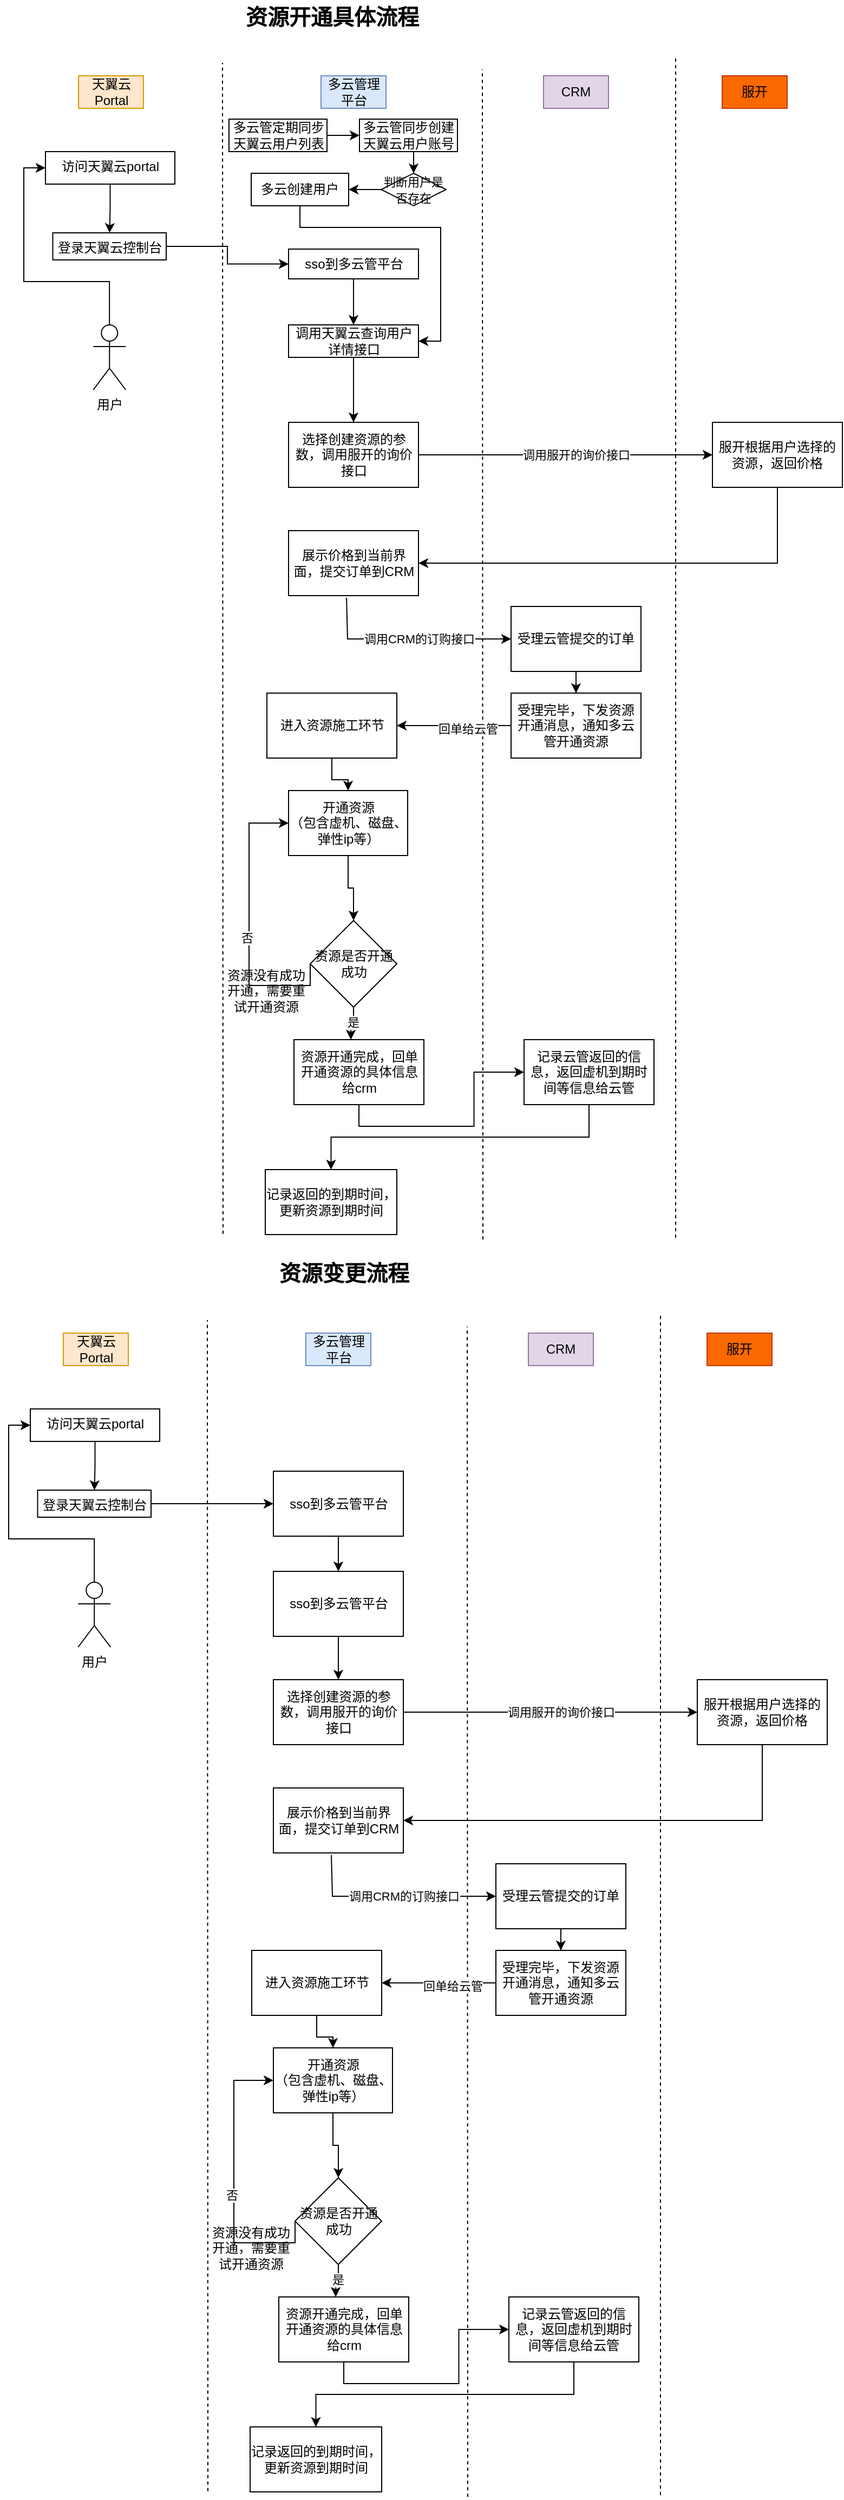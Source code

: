 <mxfile version="16.6.5" type="github">
  <diagram id="rpGUyRY0c6zzdN_JAQHF" name="Page-1">
    <mxGraphModel dx="1234" dy="468" grid="1" gridSize="10" guides="1" tooltips="1" connect="1" arrows="1" fold="1" page="1" pageScale="1" pageWidth="827" pageHeight="1169" math="0" shadow="0">
      <root>
        <mxCell id="0" />
        <mxCell id="1" parent="0" />
        <mxCell id="3JQ_DlPpZyVaK5QD3R42-3" value="" style="endArrow=none;dashed=1;html=1;rounded=0;" parent="1" edge="1">
          <mxGeometry width="50" height="50" relative="1" as="geometry">
            <mxPoint x="234" y="1159.333" as="sourcePoint" />
            <mxPoint x="233.5" y="78" as="targetPoint" />
          </mxGeometry>
        </mxCell>
        <mxCell id="3JQ_DlPpZyVaK5QD3R42-4" value="" style="endArrow=none;dashed=1;html=1;rounded=0;" parent="1" edge="1">
          <mxGeometry width="50" height="50" relative="1" as="geometry">
            <mxPoint x="474" y="1164.667" as="sourcePoint" />
            <mxPoint x="473.5" y="84" as="targetPoint" />
          </mxGeometry>
        </mxCell>
        <mxCell id="3JQ_DlPpZyVaK5QD3R42-6" value="天翼云Portal" style="text;html=1;strokeColor=#d79b00;fillColor=#ffe6cc;align=center;verticalAlign=middle;whiteSpace=wrap;rounded=0;" parent="1" vertex="1">
          <mxGeometry x="100.5" y="90" width="60" height="30" as="geometry" />
        </mxCell>
        <mxCell id="3JQ_DlPpZyVaK5QD3R42-7" value="多云管理平台" style="text;html=1;strokeColor=#6c8ebf;fillColor=#dae8fc;align=center;verticalAlign=middle;whiteSpace=wrap;rounded=0;" parent="1" vertex="1">
          <mxGeometry x="324.5" y="90" width="60" height="30" as="geometry" />
        </mxCell>
        <mxCell id="3JQ_DlPpZyVaK5QD3R42-22" value="&lt;b&gt;&lt;font style=&quot;font-size: 20px&quot;&gt;资源开通具体流程&lt;/font&gt;&lt;/b&gt;" style="text;html=1;strokeColor=none;fillColor=none;align=center;verticalAlign=middle;whiteSpace=wrap;rounded=0;" parent="1" vertex="1">
          <mxGeometry x="239.5" y="20" width="190" height="30" as="geometry" />
        </mxCell>
        <mxCell id="ie3nvuuHlmbkClOvtdQf-4" value="" style="edgeStyle=orthogonalEdgeStyle;rounded=0;orthogonalLoop=1;jettySize=auto;html=1;entryX=0;entryY=0.5;entryDx=0;entryDy=0;" edge="1" parent="1" source="ie3nvuuHlmbkClOvtdQf-1" target="ie3nvuuHlmbkClOvtdQf-3">
          <mxGeometry relative="1" as="geometry">
            <Array as="points">
              <mxPoint x="129" y="280" />
              <mxPoint x="50" y="280" />
              <mxPoint x="50" y="175" />
            </Array>
          </mxGeometry>
        </mxCell>
        <mxCell id="ie3nvuuHlmbkClOvtdQf-1" value="用户" style="shape=umlActor;verticalLabelPosition=bottom;verticalAlign=top;html=1;outlineConnect=0;" vertex="1" parent="1">
          <mxGeometry x="114.13" y="320" width="30" height="60" as="geometry" />
        </mxCell>
        <mxCell id="ie3nvuuHlmbkClOvtdQf-8" value="" style="edgeStyle=orthogonalEdgeStyle;rounded=0;orthogonalLoop=1;jettySize=auto;html=1;" edge="1" parent="1" source="ie3nvuuHlmbkClOvtdQf-3" target="ie3nvuuHlmbkClOvtdQf-7">
          <mxGeometry relative="1" as="geometry" />
        </mxCell>
        <mxCell id="ie3nvuuHlmbkClOvtdQf-3" value="&lt;div&gt;&lt;span&gt;访问天翼云portal&lt;/span&gt;&lt;/div&gt;" style="whiteSpace=wrap;html=1;verticalAlign=top;align=center;" vertex="1" parent="1">
          <mxGeometry x="70" y="160" width="119.5" height="30" as="geometry" />
        </mxCell>
        <mxCell id="ie3nvuuHlmbkClOvtdQf-11" value="" style="edgeStyle=orthogonalEdgeStyle;rounded=0;orthogonalLoop=1;jettySize=auto;html=1;entryX=0;entryY=0.5;entryDx=0;entryDy=0;" edge="1" parent="1" source="ie3nvuuHlmbkClOvtdQf-7" target="ie3nvuuHlmbkClOvtdQf-12">
          <mxGeometry relative="1" as="geometry">
            <mxPoint x="293.5" y="248.3" as="targetPoint" />
          </mxGeometry>
        </mxCell>
        <mxCell id="ie3nvuuHlmbkClOvtdQf-7" value="登录天翼云控制台" style="whiteSpace=wrap;html=1;verticalAlign=top;align=center;" vertex="1" parent="1">
          <mxGeometry x="76.75" y="235" width="104.75" height="25" as="geometry" />
        </mxCell>
        <mxCell id="ie3nvuuHlmbkClOvtdQf-14" value="" style="edgeStyle=orthogonalEdgeStyle;rounded=0;orthogonalLoop=1;jettySize=auto;html=1;" edge="1" parent="1" source="ie3nvuuHlmbkClOvtdQf-12" target="ie3nvuuHlmbkClOvtdQf-13">
          <mxGeometry relative="1" as="geometry" />
        </mxCell>
        <mxCell id="ie3nvuuHlmbkClOvtdQf-12" value="sso到多云管平台" style="rounded=0;whiteSpace=wrap;html=1;" vertex="1" parent="1">
          <mxGeometry x="294.5" y="250" width="120" height="27.5" as="geometry" />
        </mxCell>
        <mxCell id="ie3nvuuHlmbkClOvtdQf-16" value="" style="edgeStyle=orthogonalEdgeStyle;rounded=0;orthogonalLoop=1;jettySize=auto;html=1;" edge="1" parent="1" source="ie3nvuuHlmbkClOvtdQf-13" target="ie3nvuuHlmbkClOvtdQf-15">
          <mxGeometry relative="1" as="geometry" />
        </mxCell>
        <mxCell id="ie3nvuuHlmbkClOvtdQf-13" value="调用天翼云查询用户详情接口" style="rounded=0;whiteSpace=wrap;html=1;" vertex="1" parent="1">
          <mxGeometry x="294.5" y="320" width="120" height="30" as="geometry" />
        </mxCell>
        <mxCell id="ie3nvuuHlmbkClOvtdQf-22" value="" style="edgeStyle=orthogonalEdgeStyle;rounded=0;orthogonalLoop=1;jettySize=auto;html=1;" edge="1" parent="1" source="ie3nvuuHlmbkClOvtdQf-15" target="ie3nvuuHlmbkClOvtdQf-21">
          <mxGeometry relative="1" as="geometry" />
        </mxCell>
        <mxCell id="ie3nvuuHlmbkClOvtdQf-52" value="调用服开的询价接口" style="edgeLabel;html=1;align=center;verticalAlign=middle;resizable=0;points=[];" vertex="1" connectable="0" parent="ie3nvuuHlmbkClOvtdQf-22">
          <mxGeometry x="-0.208" relative="1" as="geometry">
            <mxPoint x="38" as="offset" />
          </mxGeometry>
        </mxCell>
        <mxCell id="ie3nvuuHlmbkClOvtdQf-15" value="选择创建资源的参数，调用服开的询价接口" style="rounded=0;whiteSpace=wrap;html=1;" vertex="1" parent="1">
          <mxGeometry x="294.5" y="410" width="120" height="60" as="geometry" />
        </mxCell>
        <mxCell id="ie3nvuuHlmbkClOvtdQf-17" value="CRM" style="text;html=1;strokeColor=#9673a6;fillColor=#e1d5e7;align=center;verticalAlign=middle;whiteSpace=wrap;rounded=0;" vertex="1" parent="1">
          <mxGeometry x="530" y="90" width="60" height="30" as="geometry" />
        </mxCell>
        <mxCell id="ie3nvuuHlmbkClOvtdQf-18" value="服开" style="text;html=1;strokeColor=#C73500;fillColor=#fa6800;align=center;verticalAlign=middle;whiteSpace=wrap;rounded=0;fontColor=#000000;" vertex="1" parent="1">
          <mxGeometry x="695" y="90" width="60" height="30" as="geometry" />
        </mxCell>
        <mxCell id="ie3nvuuHlmbkClOvtdQf-19" value="" style="endArrow=none;dashed=1;html=1;rounded=0;" edge="1" parent="1">
          <mxGeometry width="50" height="50" relative="1" as="geometry">
            <mxPoint x="652" y="1163" as="sourcePoint" />
            <mxPoint x="652" y="73" as="targetPoint" />
          </mxGeometry>
        </mxCell>
        <mxCell id="ie3nvuuHlmbkClOvtdQf-56" style="edgeStyle=orthogonalEdgeStyle;rounded=0;orthogonalLoop=1;jettySize=auto;html=1;entryX=0;entryY=0.5;entryDx=0;entryDy=0;exitX=0.446;exitY=1.033;exitDx=0;exitDy=0;exitPerimeter=0;" edge="1" parent="1" source="ie3nvuuHlmbkClOvtdQf-20" target="ie3nvuuHlmbkClOvtdQf-24">
          <mxGeometry relative="1" as="geometry">
            <Array as="points">
              <mxPoint x="349" y="610" />
            </Array>
          </mxGeometry>
        </mxCell>
        <mxCell id="ie3nvuuHlmbkClOvtdQf-57" value="调用CRM的订购接口" style="edgeLabel;html=1;align=center;verticalAlign=middle;resizable=0;points=[];" vertex="1" connectable="0" parent="ie3nvuuHlmbkClOvtdQf-56">
          <mxGeometry x="-0.043" y="-2" relative="1" as="geometry">
            <mxPoint x="14" y="-2" as="offset" />
          </mxGeometry>
        </mxCell>
        <mxCell id="ie3nvuuHlmbkClOvtdQf-20" value="展示价格到当前界面，提交订单到CRM" style="rounded=0;whiteSpace=wrap;html=1;" vertex="1" parent="1">
          <mxGeometry x="294.5" y="510" width="120" height="60" as="geometry" />
        </mxCell>
        <mxCell id="ie3nvuuHlmbkClOvtdQf-23" style="edgeStyle=orthogonalEdgeStyle;rounded=0;orthogonalLoop=1;jettySize=auto;html=1;entryX=1;entryY=0.5;entryDx=0;entryDy=0;exitX=0.5;exitY=1;exitDx=0;exitDy=0;" edge="1" parent="1" source="ie3nvuuHlmbkClOvtdQf-21" target="ie3nvuuHlmbkClOvtdQf-20">
          <mxGeometry relative="1" as="geometry" />
        </mxCell>
        <mxCell id="ie3nvuuHlmbkClOvtdQf-21" value="服开根据用户选择的资源，返回价格" style="rounded=0;whiteSpace=wrap;html=1;" vertex="1" parent="1">
          <mxGeometry x="686" y="410" width="120" height="60" as="geometry" />
        </mxCell>
        <mxCell id="ie3nvuuHlmbkClOvtdQf-27" value="" style="edgeStyle=orthogonalEdgeStyle;rounded=0;orthogonalLoop=1;jettySize=auto;html=1;" edge="1" parent="1" source="ie3nvuuHlmbkClOvtdQf-24" target="ie3nvuuHlmbkClOvtdQf-26">
          <mxGeometry relative="1" as="geometry" />
        </mxCell>
        <mxCell id="ie3nvuuHlmbkClOvtdQf-24" value="受理云管提交的订单" style="rounded=0;whiteSpace=wrap;html=1;" vertex="1" parent="1">
          <mxGeometry x="500" y="580" width="120" height="60" as="geometry" />
        </mxCell>
        <mxCell id="ie3nvuuHlmbkClOvtdQf-29" style="edgeStyle=orthogonalEdgeStyle;rounded=0;orthogonalLoop=1;jettySize=auto;html=1;entryX=1;entryY=0.5;entryDx=0;entryDy=0;" edge="1" parent="1" source="ie3nvuuHlmbkClOvtdQf-26" target="ie3nvuuHlmbkClOvtdQf-28">
          <mxGeometry relative="1" as="geometry" />
        </mxCell>
        <mxCell id="ie3nvuuHlmbkClOvtdQf-58" value="回单给云管" style="edgeLabel;html=1;align=center;verticalAlign=middle;resizable=0;points=[];" vertex="1" connectable="0" parent="ie3nvuuHlmbkClOvtdQf-29">
          <mxGeometry x="-0.228" y="3" relative="1" as="geometry">
            <mxPoint as="offset" />
          </mxGeometry>
        </mxCell>
        <mxCell id="ie3nvuuHlmbkClOvtdQf-26" value="受理完毕，下发资源开通消息，通知多云管开通资源" style="rounded=0;whiteSpace=wrap;html=1;" vertex="1" parent="1">
          <mxGeometry x="500" y="660" width="120" height="60" as="geometry" />
        </mxCell>
        <mxCell id="ie3nvuuHlmbkClOvtdQf-38" style="edgeStyle=orthogonalEdgeStyle;rounded=0;orthogonalLoop=1;jettySize=auto;html=1;entryX=0.5;entryY=0;entryDx=0;entryDy=0;" edge="1" parent="1" source="ie3nvuuHlmbkClOvtdQf-28" target="ie3nvuuHlmbkClOvtdQf-30">
          <mxGeometry relative="1" as="geometry" />
        </mxCell>
        <mxCell id="ie3nvuuHlmbkClOvtdQf-28" value="进入资源施工环节" style="rounded=0;whiteSpace=wrap;html=1;" vertex="1" parent="1">
          <mxGeometry x="274.5" y="660" width="120" height="60" as="geometry" />
        </mxCell>
        <mxCell id="ie3nvuuHlmbkClOvtdQf-37" style="edgeStyle=orthogonalEdgeStyle;rounded=0;orthogonalLoop=1;jettySize=auto;html=1;entryX=0.5;entryY=0;entryDx=0;entryDy=0;" edge="1" parent="1" source="ie3nvuuHlmbkClOvtdQf-30" target="ie3nvuuHlmbkClOvtdQf-33">
          <mxGeometry relative="1" as="geometry" />
        </mxCell>
        <mxCell id="ie3nvuuHlmbkClOvtdQf-30" value="开通资源&lt;br&gt;（包含虚机、磁盘、弹性ip等）" style="rounded=0;whiteSpace=wrap;html=1;" vertex="1" parent="1">
          <mxGeometry x="294.5" y="750" width="110" height="60" as="geometry" />
        </mxCell>
        <mxCell id="ie3nvuuHlmbkClOvtdQf-48" value="" style="edgeStyle=orthogonalEdgeStyle;rounded=0;orthogonalLoop=1;jettySize=auto;html=1;exitX=0.5;exitY=1;exitDx=0;exitDy=0;" edge="1" parent="1" source="ie3nvuuHlmbkClOvtdQf-32" target="ie3nvuuHlmbkClOvtdQf-47">
          <mxGeometry relative="1" as="geometry" />
        </mxCell>
        <mxCell id="ie3nvuuHlmbkClOvtdQf-32" value="资源开通完成，回单开通资源的具体信息&lt;br&gt;给crm" style="rounded=0;whiteSpace=wrap;html=1;" vertex="1" parent="1">
          <mxGeometry x="299.5" y="980" width="120" height="60" as="geometry" />
        </mxCell>
        <mxCell id="ie3nvuuHlmbkClOvtdQf-39" style="edgeStyle=orthogonalEdgeStyle;rounded=0;orthogonalLoop=1;jettySize=auto;html=1;entryX=0.438;entryY=0;entryDx=0;entryDy=0;entryPerimeter=0;" edge="1" parent="1" source="ie3nvuuHlmbkClOvtdQf-33" target="ie3nvuuHlmbkClOvtdQf-32">
          <mxGeometry relative="1" as="geometry" />
        </mxCell>
        <mxCell id="ie3nvuuHlmbkClOvtdQf-42" value="是" style="edgeLabel;html=1;align=center;verticalAlign=middle;resizable=0;points=[];" vertex="1" connectable="0" parent="ie3nvuuHlmbkClOvtdQf-39">
          <mxGeometry x="-0.121" y="-1" relative="1" as="geometry">
            <mxPoint as="offset" />
          </mxGeometry>
        </mxCell>
        <mxCell id="ie3nvuuHlmbkClOvtdQf-43" style="edgeStyle=orthogonalEdgeStyle;rounded=0;orthogonalLoop=1;jettySize=auto;html=1;exitX=0;exitY=0.5;exitDx=0;exitDy=0;entryX=0;entryY=0.5;entryDx=0;entryDy=0;" edge="1" parent="1" source="ie3nvuuHlmbkClOvtdQf-33" target="ie3nvuuHlmbkClOvtdQf-30">
          <mxGeometry relative="1" as="geometry">
            <mxPoint x="270" y="780" as="targetPoint" />
            <Array as="points">
              <mxPoint x="258" y="930" />
              <mxPoint x="258" y="780" />
            </Array>
          </mxGeometry>
        </mxCell>
        <mxCell id="ie3nvuuHlmbkClOvtdQf-44" value="否" style="edgeLabel;html=1;align=center;verticalAlign=middle;resizable=0;points=[];" vertex="1" connectable="0" parent="ie3nvuuHlmbkClOvtdQf-43">
          <mxGeometry x="-0.072" y="2" relative="1" as="geometry">
            <mxPoint y="1" as="offset" />
          </mxGeometry>
        </mxCell>
        <mxCell id="ie3nvuuHlmbkClOvtdQf-33" value="资源是否开通成功" style="rhombus;whiteSpace=wrap;html=1;" vertex="1" parent="1">
          <mxGeometry x="314.5" y="870" width="80" height="80" as="geometry" />
        </mxCell>
        <mxCell id="ie3nvuuHlmbkClOvtdQf-45" value="资源没有成功开通，需要重试开通资源" style="text;html=1;strokeColor=none;fillColor=none;align=center;verticalAlign=middle;whiteSpace=wrap;rounded=0;" vertex="1" parent="1">
          <mxGeometry x="232.5" y="920" width="82" height="30" as="geometry" />
        </mxCell>
        <mxCell id="ie3nvuuHlmbkClOvtdQf-51" value="" style="edgeStyle=orthogonalEdgeStyle;rounded=0;orthogonalLoop=1;jettySize=auto;html=1;exitX=0.5;exitY=1;exitDx=0;exitDy=0;" edge="1" parent="1" source="ie3nvuuHlmbkClOvtdQf-47" target="ie3nvuuHlmbkClOvtdQf-50">
          <mxGeometry relative="1" as="geometry" />
        </mxCell>
        <mxCell id="ie3nvuuHlmbkClOvtdQf-47" value="记录云管返回的信息，返回虚机到期时间等信息给云管" style="rounded=0;whiteSpace=wrap;html=1;" vertex="1" parent="1">
          <mxGeometry x="512" y="980" width="120" height="60" as="geometry" />
        </mxCell>
        <mxCell id="ie3nvuuHlmbkClOvtdQf-50" value="记录返回的到期时间，更新资源到期时间" style="rounded=0;whiteSpace=wrap;html=1;" vertex="1" parent="1">
          <mxGeometry x="273" y="1100" width="121.5" height="60" as="geometry" />
        </mxCell>
        <mxCell id="ie3nvuuHlmbkClOvtdQf-69" value="" style="endArrow=none;dashed=1;html=1;rounded=0;" edge="1" parent="1">
          <mxGeometry width="50" height="50" relative="1" as="geometry">
            <mxPoint x="220" y="2320.333" as="sourcePoint" />
            <mxPoint x="219.5" y="1239" as="targetPoint" />
          </mxGeometry>
        </mxCell>
        <mxCell id="ie3nvuuHlmbkClOvtdQf-70" value="" style="endArrow=none;dashed=1;html=1;rounded=0;" edge="1" parent="1">
          <mxGeometry width="50" height="50" relative="1" as="geometry">
            <mxPoint x="460" y="2325.667" as="sourcePoint" />
            <mxPoint x="459.5" y="1245" as="targetPoint" />
          </mxGeometry>
        </mxCell>
        <mxCell id="ie3nvuuHlmbkClOvtdQf-71" value="天翼云Portal" style="text;html=1;strokeColor=#d79b00;fillColor=#ffe6cc;align=center;verticalAlign=middle;whiteSpace=wrap;rounded=0;" vertex="1" parent="1">
          <mxGeometry x="86.5" y="1251" width="60" height="30" as="geometry" />
        </mxCell>
        <mxCell id="ie3nvuuHlmbkClOvtdQf-72" value="多云管理平台" style="text;html=1;strokeColor=#6c8ebf;fillColor=#dae8fc;align=center;verticalAlign=middle;whiteSpace=wrap;rounded=0;" vertex="1" parent="1">
          <mxGeometry x="310.5" y="1251" width="60" height="30" as="geometry" />
        </mxCell>
        <mxCell id="ie3nvuuHlmbkClOvtdQf-73" value="&lt;b&gt;&lt;font style=&quot;font-size: 20px&quot;&gt;资源变更流程&lt;/font&gt;&lt;/b&gt;" style="text;html=1;strokeColor=none;fillColor=none;align=center;verticalAlign=middle;whiteSpace=wrap;rounded=0;" vertex="1" parent="1">
          <mxGeometry x="250.5" y="1180" width="190" height="30" as="geometry" />
        </mxCell>
        <mxCell id="ie3nvuuHlmbkClOvtdQf-74" value="" style="edgeStyle=orthogonalEdgeStyle;rounded=0;orthogonalLoop=1;jettySize=auto;html=1;entryX=0;entryY=0.5;entryDx=0;entryDy=0;" edge="1" parent="1" source="ie3nvuuHlmbkClOvtdQf-75" target="ie3nvuuHlmbkClOvtdQf-77">
          <mxGeometry relative="1" as="geometry">
            <Array as="points">
              <mxPoint x="115" y="1441" />
              <mxPoint x="36" y="1441" />
              <mxPoint x="36" y="1336" />
            </Array>
          </mxGeometry>
        </mxCell>
        <mxCell id="ie3nvuuHlmbkClOvtdQf-75" value="用户" style="shape=umlActor;verticalLabelPosition=bottom;verticalAlign=top;html=1;outlineConnect=0;" vertex="1" parent="1">
          <mxGeometry x="100.13" y="1481" width="30" height="60" as="geometry" />
        </mxCell>
        <mxCell id="ie3nvuuHlmbkClOvtdQf-76" value="" style="edgeStyle=orthogonalEdgeStyle;rounded=0;orthogonalLoop=1;jettySize=auto;html=1;" edge="1" parent="1" source="ie3nvuuHlmbkClOvtdQf-77" target="ie3nvuuHlmbkClOvtdQf-79">
          <mxGeometry relative="1" as="geometry" />
        </mxCell>
        <mxCell id="ie3nvuuHlmbkClOvtdQf-77" value="&lt;div&gt;&lt;span&gt;访问天翼云portal&lt;/span&gt;&lt;/div&gt;" style="whiteSpace=wrap;html=1;verticalAlign=top;align=center;" vertex="1" parent="1">
          <mxGeometry x="56" y="1321" width="119.5" height="30" as="geometry" />
        </mxCell>
        <mxCell id="ie3nvuuHlmbkClOvtdQf-78" value="" style="edgeStyle=orthogonalEdgeStyle;rounded=0;orthogonalLoop=1;jettySize=auto;html=1;entryX=0;entryY=0.5;entryDx=0;entryDy=0;" edge="1" parent="1" source="ie3nvuuHlmbkClOvtdQf-79" target="ie3nvuuHlmbkClOvtdQf-81">
          <mxGeometry relative="1" as="geometry">
            <mxPoint x="279.5" y="1409.3" as="targetPoint" />
          </mxGeometry>
        </mxCell>
        <mxCell id="ie3nvuuHlmbkClOvtdQf-79" value="登录天翼云控制台" style="whiteSpace=wrap;html=1;verticalAlign=top;align=center;" vertex="1" parent="1">
          <mxGeometry x="62.75" y="1396" width="104.75" height="25" as="geometry" />
        </mxCell>
        <mxCell id="ie3nvuuHlmbkClOvtdQf-80" value="" style="edgeStyle=orthogonalEdgeStyle;rounded=0;orthogonalLoop=1;jettySize=auto;html=1;" edge="1" parent="1" source="ie3nvuuHlmbkClOvtdQf-81" target="ie3nvuuHlmbkClOvtdQf-83">
          <mxGeometry relative="1" as="geometry" />
        </mxCell>
        <mxCell id="ie3nvuuHlmbkClOvtdQf-81" value="sso到多云管平台" style="rounded=0;whiteSpace=wrap;html=1;" vertex="1" parent="1">
          <mxGeometry x="280.5" y="1378.5" width="120" height="60" as="geometry" />
        </mxCell>
        <mxCell id="ie3nvuuHlmbkClOvtdQf-82" value="" style="edgeStyle=orthogonalEdgeStyle;rounded=0;orthogonalLoop=1;jettySize=auto;html=1;" edge="1" parent="1" source="ie3nvuuHlmbkClOvtdQf-83" target="ie3nvuuHlmbkClOvtdQf-86">
          <mxGeometry relative="1" as="geometry" />
        </mxCell>
        <mxCell id="ie3nvuuHlmbkClOvtdQf-83" value="sso到多云管平台" style="rounded=0;whiteSpace=wrap;html=1;" vertex="1" parent="1">
          <mxGeometry x="280.5" y="1471" width="120" height="60" as="geometry" />
        </mxCell>
        <mxCell id="ie3nvuuHlmbkClOvtdQf-84" value="" style="edgeStyle=orthogonalEdgeStyle;rounded=0;orthogonalLoop=1;jettySize=auto;html=1;" edge="1" parent="1" source="ie3nvuuHlmbkClOvtdQf-86" target="ie3nvuuHlmbkClOvtdQf-94">
          <mxGeometry relative="1" as="geometry" />
        </mxCell>
        <mxCell id="ie3nvuuHlmbkClOvtdQf-85" value="调用服开的询价接口" style="edgeLabel;html=1;align=center;verticalAlign=middle;resizable=0;points=[];" vertex="1" connectable="0" parent="ie3nvuuHlmbkClOvtdQf-84">
          <mxGeometry x="-0.208" relative="1" as="geometry">
            <mxPoint x="38" as="offset" />
          </mxGeometry>
        </mxCell>
        <mxCell id="ie3nvuuHlmbkClOvtdQf-86" value="选择创建资源的参数，调用服开的询价接口" style="rounded=0;whiteSpace=wrap;html=1;" vertex="1" parent="1">
          <mxGeometry x="280.5" y="1571" width="120" height="60" as="geometry" />
        </mxCell>
        <mxCell id="ie3nvuuHlmbkClOvtdQf-87" value="CRM" style="text;html=1;strokeColor=#9673a6;fillColor=#e1d5e7;align=center;verticalAlign=middle;whiteSpace=wrap;rounded=0;" vertex="1" parent="1">
          <mxGeometry x="516" y="1251" width="60" height="30" as="geometry" />
        </mxCell>
        <mxCell id="ie3nvuuHlmbkClOvtdQf-88" value="服开" style="text;html=1;strokeColor=#C73500;fillColor=#fa6800;align=center;verticalAlign=middle;whiteSpace=wrap;rounded=0;fontColor=#000000;" vertex="1" parent="1">
          <mxGeometry x="681" y="1251" width="60" height="30" as="geometry" />
        </mxCell>
        <mxCell id="ie3nvuuHlmbkClOvtdQf-89" value="" style="endArrow=none;dashed=1;html=1;rounded=0;" edge="1" parent="1">
          <mxGeometry width="50" height="50" relative="1" as="geometry">
            <mxPoint x="638" y="2324" as="sourcePoint" />
            <mxPoint x="638" y="1234" as="targetPoint" />
          </mxGeometry>
        </mxCell>
        <mxCell id="ie3nvuuHlmbkClOvtdQf-90" style="edgeStyle=orthogonalEdgeStyle;rounded=0;orthogonalLoop=1;jettySize=auto;html=1;entryX=0;entryY=0.5;entryDx=0;entryDy=0;exitX=0.446;exitY=1.033;exitDx=0;exitDy=0;exitPerimeter=0;" edge="1" parent="1" source="ie3nvuuHlmbkClOvtdQf-92" target="ie3nvuuHlmbkClOvtdQf-96">
          <mxGeometry relative="1" as="geometry">
            <Array as="points">
              <mxPoint x="335" y="1771" />
            </Array>
          </mxGeometry>
        </mxCell>
        <mxCell id="ie3nvuuHlmbkClOvtdQf-91" value="调用CRM的订购接口" style="edgeLabel;html=1;align=center;verticalAlign=middle;resizable=0;points=[];" vertex="1" connectable="0" parent="ie3nvuuHlmbkClOvtdQf-90">
          <mxGeometry x="-0.043" y="-2" relative="1" as="geometry">
            <mxPoint x="14" y="-2" as="offset" />
          </mxGeometry>
        </mxCell>
        <mxCell id="ie3nvuuHlmbkClOvtdQf-92" value="展示价格到当前界面，提交订单到CRM" style="rounded=0;whiteSpace=wrap;html=1;" vertex="1" parent="1">
          <mxGeometry x="280.5" y="1671" width="120" height="60" as="geometry" />
        </mxCell>
        <mxCell id="ie3nvuuHlmbkClOvtdQf-93" style="edgeStyle=orthogonalEdgeStyle;rounded=0;orthogonalLoop=1;jettySize=auto;html=1;entryX=1;entryY=0.5;entryDx=0;entryDy=0;exitX=0.5;exitY=1;exitDx=0;exitDy=0;" edge="1" parent="1" source="ie3nvuuHlmbkClOvtdQf-94" target="ie3nvuuHlmbkClOvtdQf-92">
          <mxGeometry relative="1" as="geometry" />
        </mxCell>
        <mxCell id="ie3nvuuHlmbkClOvtdQf-94" value="服开根据用户选择的资源，返回价格" style="rounded=0;whiteSpace=wrap;html=1;" vertex="1" parent="1">
          <mxGeometry x="672" y="1571" width="120" height="60" as="geometry" />
        </mxCell>
        <mxCell id="ie3nvuuHlmbkClOvtdQf-95" value="" style="edgeStyle=orthogonalEdgeStyle;rounded=0;orthogonalLoop=1;jettySize=auto;html=1;" edge="1" parent="1" source="ie3nvuuHlmbkClOvtdQf-96" target="ie3nvuuHlmbkClOvtdQf-99">
          <mxGeometry relative="1" as="geometry" />
        </mxCell>
        <mxCell id="ie3nvuuHlmbkClOvtdQf-96" value="受理云管提交的订单" style="rounded=0;whiteSpace=wrap;html=1;" vertex="1" parent="1">
          <mxGeometry x="486" y="1741" width="120" height="60" as="geometry" />
        </mxCell>
        <mxCell id="ie3nvuuHlmbkClOvtdQf-97" style="edgeStyle=orthogonalEdgeStyle;rounded=0;orthogonalLoop=1;jettySize=auto;html=1;entryX=1;entryY=0.5;entryDx=0;entryDy=0;" edge="1" parent="1" source="ie3nvuuHlmbkClOvtdQf-99" target="ie3nvuuHlmbkClOvtdQf-101">
          <mxGeometry relative="1" as="geometry" />
        </mxCell>
        <mxCell id="ie3nvuuHlmbkClOvtdQf-98" value="回单给云管" style="edgeLabel;html=1;align=center;verticalAlign=middle;resizable=0;points=[];" vertex="1" connectable="0" parent="ie3nvuuHlmbkClOvtdQf-97">
          <mxGeometry x="-0.228" y="3" relative="1" as="geometry">
            <mxPoint as="offset" />
          </mxGeometry>
        </mxCell>
        <mxCell id="ie3nvuuHlmbkClOvtdQf-99" value="受理完毕，下发资源开通消息，通知多云管开通资源" style="rounded=0;whiteSpace=wrap;html=1;" vertex="1" parent="1">
          <mxGeometry x="486" y="1821" width="120" height="60" as="geometry" />
        </mxCell>
        <mxCell id="ie3nvuuHlmbkClOvtdQf-100" style="edgeStyle=orthogonalEdgeStyle;rounded=0;orthogonalLoop=1;jettySize=auto;html=1;entryX=0.5;entryY=0;entryDx=0;entryDy=0;" edge="1" parent="1" source="ie3nvuuHlmbkClOvtdQf-101" target="ie3nvuuHlmbkClOvtdQf-103">
          <mxGeometry relative="1" as="geometry" />
        </mxCell>
        <mxCell id="ie3nvuuHlmbkClOvtdQf-101" value="进入资源施工环节" style="rounded=0;whiteSpace=wrap;html=1;" vertex="1" parent="1">
          <mxGeometry x="260.5" y="1821" width="120" height="60" as="geometry" />
        </mxCell>
        <mxCell id="ie3nvuuHlmbkClOvtdQf-102" style="edgeStyle=orthogonalEdgeStyle;rounded=0;orthogonalLoop=1;jettySize=auto;html=1;entryX=0.5;entryY=0;entryDx=0;entryDy=0;" edge="1" parent="1" source="ie3nvuuHlmbkClOvtdQf-103" target="ie3nvuuHlmbkClOvtdQf-110">
          <mxGeometry relative="1" as="geometry" />
        </mxCell>
        <mxCell id="ie3nvuuHlmbkClOvtdQf-103" value="开通资源&lt;br&gt;（包含虚机、磁盘、弹性ip等）" style="rounded=0;whiteSpace=wrap;html=1;" vertex="1" parent="1">
          <mxGeometry x="280.5" y="1911" width="110" height="60" as="geometry" />
        </mxCell>
        <mxCell id="ie3nvuuHlmbkClOvtdQf-104" value="" style="edgeStyle=orthogonalEdgeStyle;rounded=0;orthogonalLoop=1;jettySize=auto;html=1;exitX=0.5;exitY=1;exitDx=0;exitDy=0;" edge="1" parent="1" source="ie3nvuuHlmbkClOvtdQf-105" target="ie3nvuuHlmbkClOvtdQf-113">
          <mxGeometry relative="1" as="geometry" />
        </mxCell>
        <mxCell id="ie3nvuuHlmbkClOvtdQf-105" value="资源开通完成，回单开通资源的具体信息&lt;br&gt;给crm" style="rounded=0;whiteSpace=wrap;html=1;" vertex="1" parent="1">
          <mxGeometry x="285.5" y="2141" width="120" height="60" as="geometry" />
        </mxCell>
        <mxCell id="ie3nvuuHlmbkClOvtdQf-106" style="edgeStyle=orthogonalEdgeStyle;rounded=0;orthogonalLoop=1;jettySize=auto;html=1;entryX=0.438;entryY=0;entryDx=0;entryDy=0;entryPerimeter=0;" edge="1" parent="1" source="ie3nvuuHlmbkClOvtdQf-110" target="ie3nvuuHlmbkClOvtdQf-105">
          <mxGeometry relative="1" as="geometry" />
        </mxCell>
        <mxCell id="ie3nvuuHlmbkClOvtdQf-107" value="是" style="edgeLabel;html=1;align=center;verticalAlign=middle;resizable=0;points=[];" vertex="1" connectable="0" parent="ie3nvuuHlmbkClOvtdQf-106">
          <mxGeometry x="-0.121" y="-1" relative="1" as="geometry">
            <mxPoint as="offset" />
          </mxGeometry>
        </mxCell>
        <mxCell id="ie3nvuuHlmbkClOvtdQf-108" style="edgeStyle=orthogonalEdgeStyle;rounded=0;orthogonalLoop=1;jettySize=auto;html=1;exitX=0;exitY=0.5;exitDx=0;exitDy=0;entryX=0;entryY=0.5;entryDx=0;entryDy=0;" edge="1" parent="1" source="ie3nvuuHlmbkClOvtdQf-110" target="ie3nvuuHlmbkClOvtdQf-103">
          <mxGeometry relative="1" as="geometry">
            <mxPoint x="256" y="1941" as="targetPoint" />
            <Array as="points">
              <mxPoint x="244" y="2091" />
              <mxPoint x="244" y="1941" />
            </Array>
          </mxGeometry>
        </mxCell>
        <mxCell id="ie3nvuuHlmbkClOvtdQf-109" value="否" style="edgeLabel;html=1;align=center;verticalAlign=middle;resizable=0;points=[];" vertex="1" connectable="0" parent="ie3nvuuHlmbkClOvtdQf-108">
          <mxGeometry x="-0.072" y="2" relative="1" as="geometry">
            <mxPoint y="1" as="offset" />
          </mxGeometry>
        </mxCell>
        <mxCell id="ie3nvuuHlmbkClOvtdQf-110" value="资源是否开通成功" style="rhombus;whiteSpace=wrap;html=1;" vertex="1" parent="1">
          <mxGeometry x="300.5" y="2031" width="80" height="80" as="geometry" />
        </mxCell>
        <mxCell id="ie3nvuuHlmbkClOvtdQf-111" value="资源没有成功开通，需要重试开通资源" style="text;html=1;strokeColor=none;fillColor=none;align=center;verticalAlign=middle;whiteSpace=wrap;rounded=0;" vertex="1" parent="1">
          <mxGeometry x="218.5" y="2081" width="82" height="30" as="geometry" />
        </mxCell>
        <mxCell id="ie3nvuuHlmbkClOvtdQf-112" value="" style="edgeStyle=orthogonalEdgeStyle;rounded=0;orthogonalLoop=1;jettySize=auto;html=1;exitX=0.5;exitY=1;exitDx=0;exitDy=0;" edge="1" parent="1" source="ie3nvuuHlmbkClOvtdQf-113" target="ie3nvuuHlmbkClOvtdQf-114">
          <mxGeometry relative="1" as="geometry" />
        </mxCell>
        <mxCell id="ie3nvuuHlmbkClOvtdQf-113" value="记录云管返回的信息，返回虚机到期时间等信息给云管" style="rounded=0;whiteSpace=wrap;html=1;" vertex="1" parent="1">
          <mxGeometry x="498" y="2141" width="120" height="60" as="geometry" />
        </mxCell>
        <mxCell id="ie3nvuuHlmbkClOvtdQf-114" value="记录返回的到期时间，更新资源到期时间" style="rounded=0;whiteSpace=wrap;html=1;" vertex="1" parent="1">
          <mxGeometry x="259" y="2261" width="121.5" height="60" as="geometry" />
        </mxCell>
        <mxCell id="ie3nvuuHlmbkClOvtdQf-118" style="edgeStyle=orthogonalEdgeStyle;rounded=0;orthogonalLoop=1;jettySize=auto;html=1;exitX=1;exitY=0.5;exitDx=0;exitDy=0;entryX=0;entryY=0.5;entryDx=0;entryDy=0;" edge="1" parent="1" source="ie3nvuuHlmbkClOvtdQf-115" target="ie3nvuuHlmbkClOvtdQf-116">
          <mxGeometry relative="1" as="geometry" />
        </mxCell>
        <mxCell id="ie3nvuuHlmbkClOvtdQf-115" value="多云管定期同步天翼云用户列表" style="rounded=0;whiteSpace=wrap;html=1;" vertex="1" parent="1">
          <mxGeometry x="239.5" y="130" width="90.5" height="30" as="geometry" />
        </mxCell>
        <mxCell id="ie3nvuuHlmbkClOvtdQf-122" style="edgeStyle=orthogonalEdgeStyle;rounded=0;orthogonalLoop=1;jettySize=auto;html=1;exitX=0.5;exitY=1;exitDx=0;exitDy=0;entryX=0.5;entryY=0;entryDx=0;entryDy=0;fontSize=11;" edge="1" parent="1" source="ie3nvuuHlmbkClOvtdQf-116" target="ie3nvuuHlmbkClOvtdQf-120">
          <mxGeometry relative="1" as="geometry" />
        </mxCell>
        <mxCell id="ie3nvuuHlmbkClOvtdQf-116" value="多云管同步创建天翼云用户账号" style="rounded=0;whiteSpace=wrap;html=1;" vertex="1" parent="1">
          <mxGeometry x="360" y="130" width="90.5" height="30" as="geometry" />
        </mxCell>
        <mxCell id="ie3nvuuHlmbkClOvtdQf-124" value="" style="edgeStyle=orthogonalEdgeStyle;rounded=0;orthogonalLoop=1;jettySize=auto;html=1;fontSize=11;" edge="1" parent="1" source="ie3nvuuHlmbkClOvtdQf-120" target="ie3nvuuHlmbkClOvtdQf-123">
          <mxGeometry relative="1" as="geometry" />
        </mxCell>
        <mxCell id="ie3nvuuHlmbkClOvtdQf-120" value="&lt;font style=&quot;font-size: 11px&quot;&gt;判断用户是否存在&lt;/font&gt;" style="rhombus;whiteSpace=wrap;html=1;rounded=0;" vertex="1" parent="1">
          <mxGeometry x="380" y="180" width="60" height="30" as="geometry" />
        </mxCell>
        <mxCell id="ie3nvuuHlmbkClOvtdQf-127" style="edgeStyle=orthogonalEdgeStyle;rounded=0;orthogonalLoop=1;jettySize=auto;html=1;exitX=0.5;exitY=1;exitDx=0;exitDy=0;entryX=1;entryY=0.5;entryDx=0;entryDy=0;fontSize=11;" edge="1" parent="1" source="ie3nvuuHlmbkClOvtdQf-123" target="ie3nvuuHlmbkClOvtdQf-13">
          <mxGeometry relative="1" as="geometry">
            <Array as="points">
              <mxPoint x="305" y="230" />
              <mxPoint x="435" y="230" />
              <mxPoint x="435" y="335" />
            </Array>
          </mxGeometry>
        </mxCell>
        <mxCell id="ie3nvuuHlmbkClOvtdQf-123" value="多云创建用户" style="whiteSpace=wrap;html=1;rounded=0;" vertex="1" parent="1">
          <mxGeometry x="260" y="180" width="90" height="30" as="geometry" />
        </mxCell>
      </root>
    </mxGraphModel>
  </diagram>
</mxfile>
